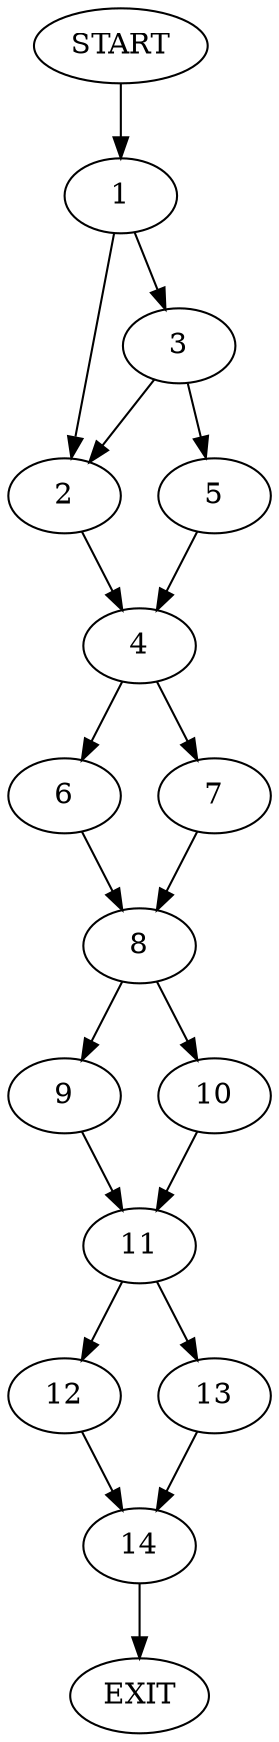 digraph {
0 [label="START"]
15 [label="EXIT"]
0 -> 1
1 -> 2
1 -> 3
2 -> 4
3 -> 5
3 -> 2
5 -> 4
4 -> 6
4 -> 7
6 -> 8
7 -> 8
8 -> 9
8 -> 10
10 -> 11
9 -> 11
11 -> 12
11 -> 13
12 -> 14
13 -> 14
14 -> 15
}
